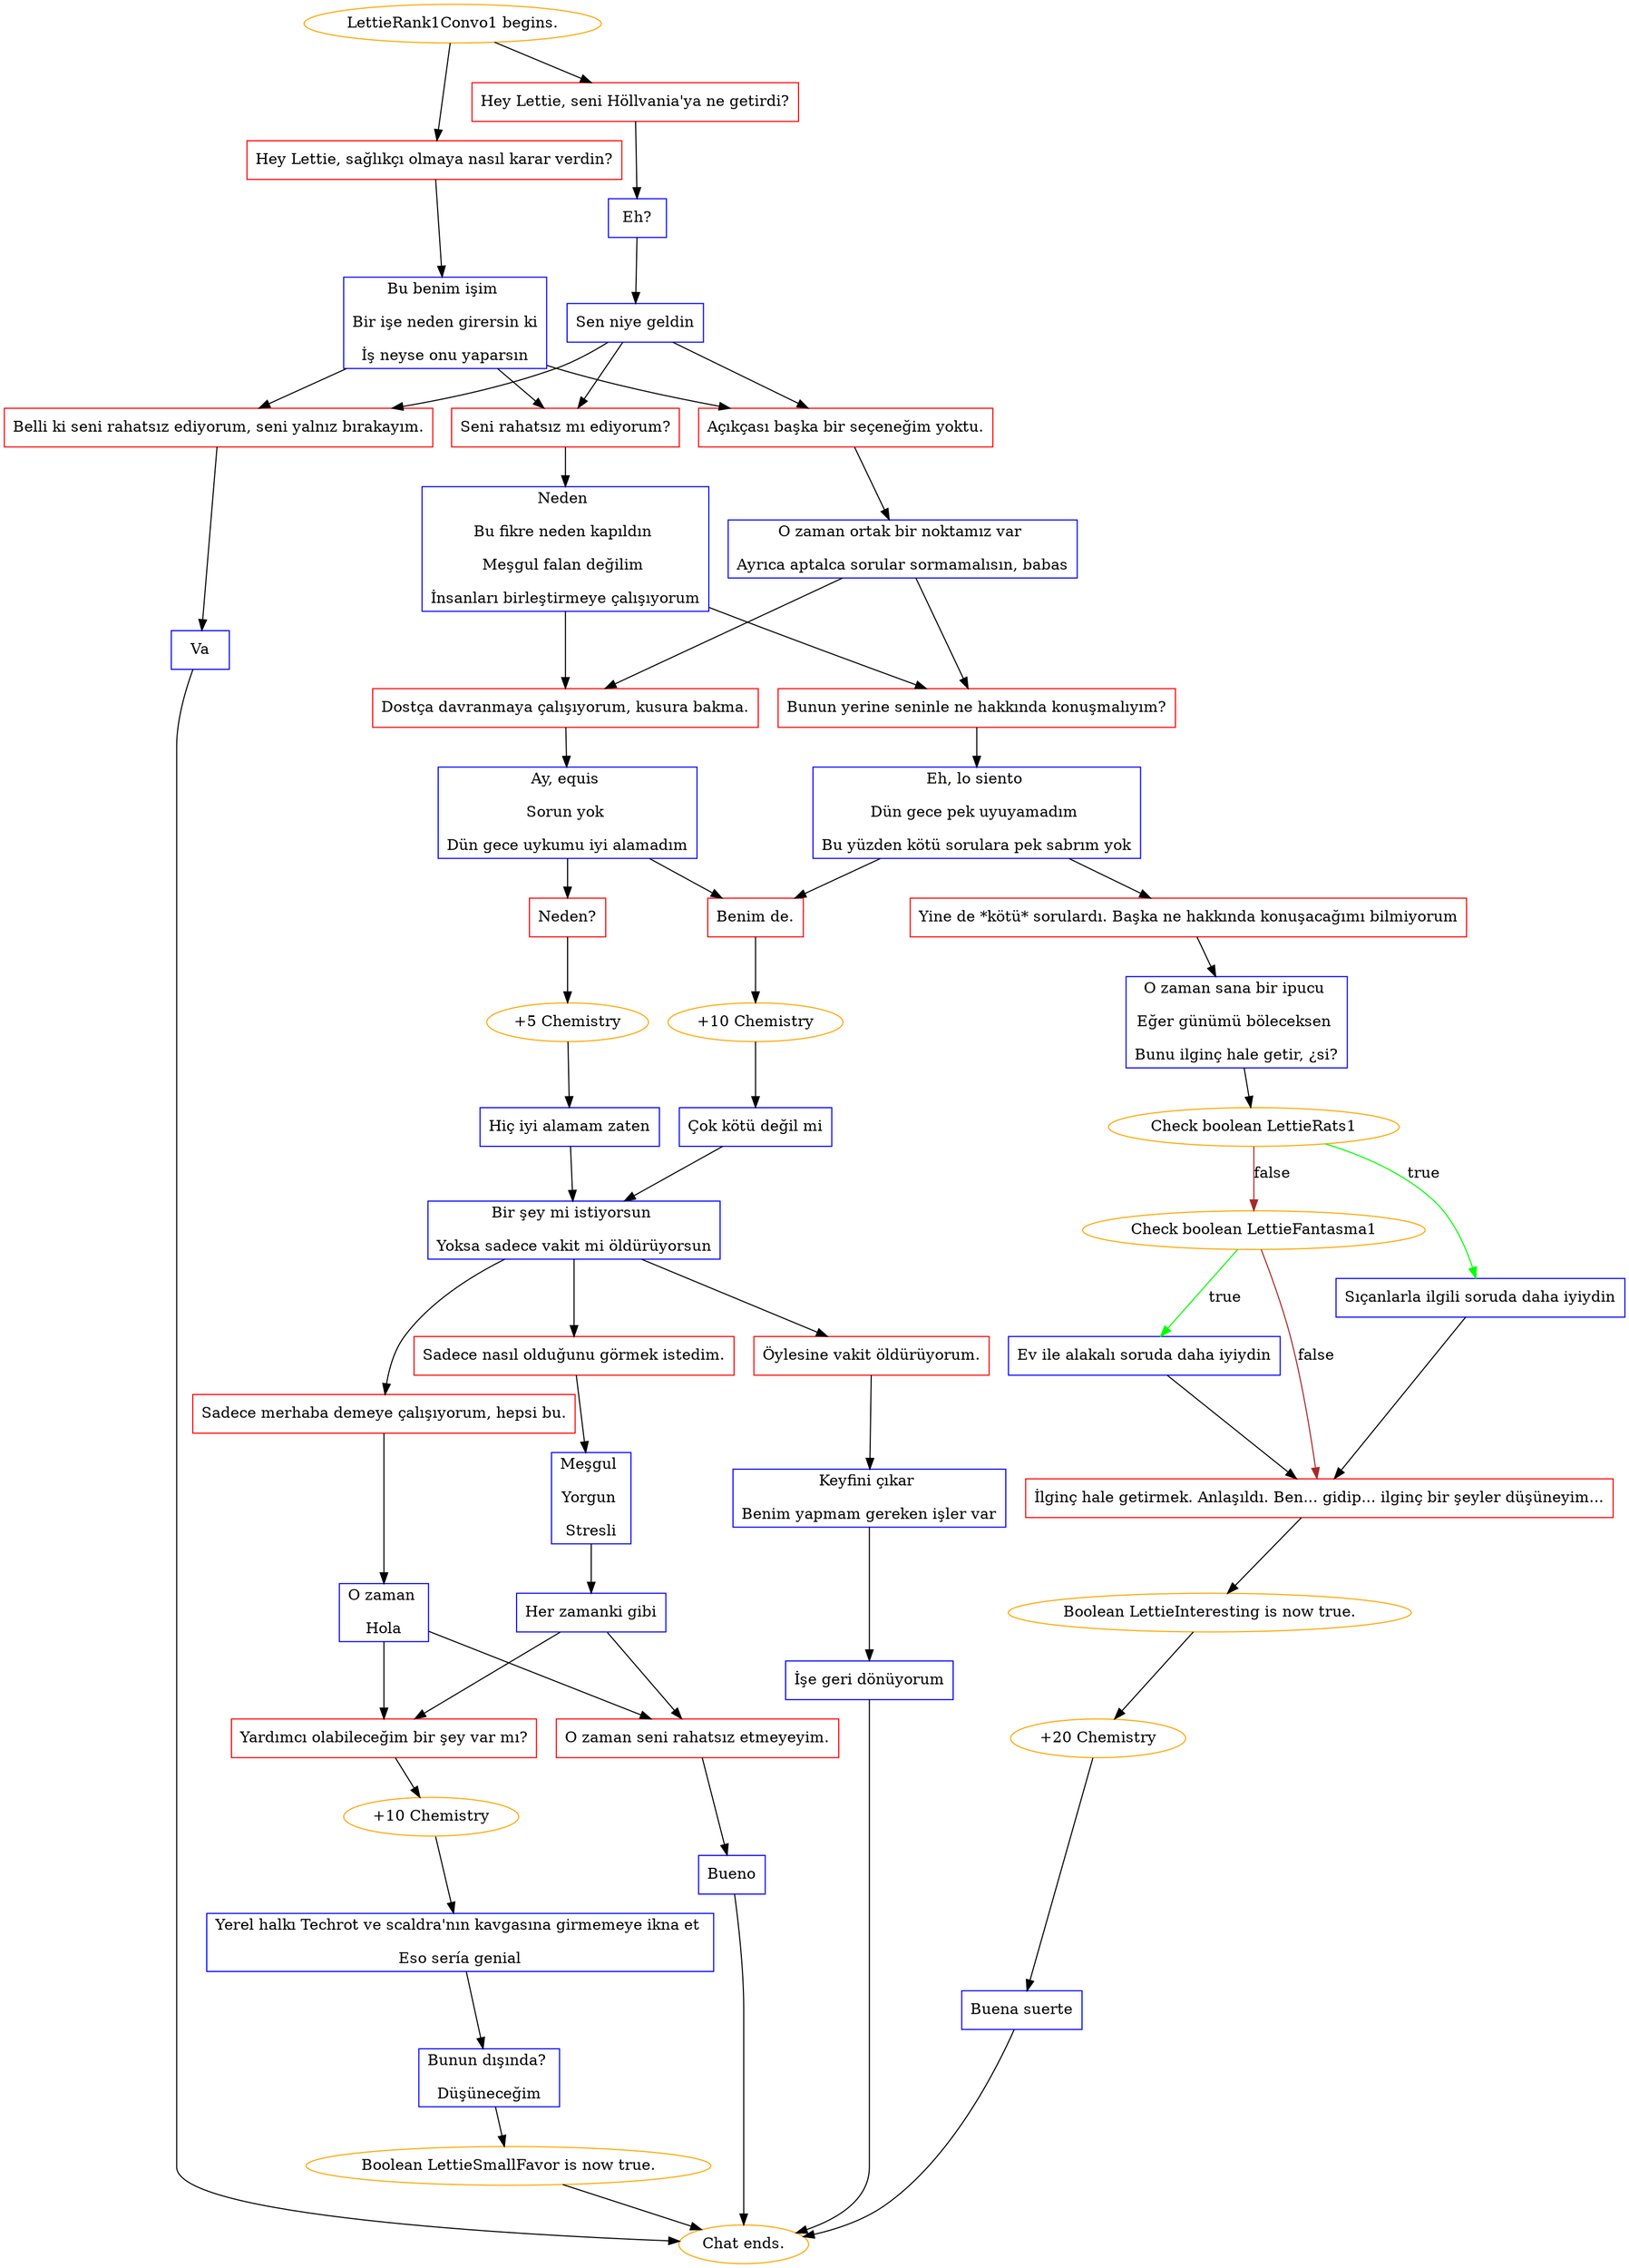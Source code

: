 digraph {
	"LettieRank1Convo1 begins." [color=orange];
		"LettieRank1Convo1 begins." -> j3302063491;
		"LettieRank1Convo1 begins." -> j1865538719;
	j3302063491 [label="Hey Lettie, sağlıkçı olmaya nasıl karar verdin?",shape=box,color=red];
		j3302063491 -> j3416046934;
	j1865538719 [label="Hey Lettie, seni Höllvania'ya ne getirdi?",shape=box,color=red];
		j1865538719 -> j1047740600;
	j3416046934 [label="Bu benim işim 
Bir işe neden girersin ki
İş neyse onu yaparsın",shape=box,color=blue];
		j3416046934 -> j521579339;
		j3416046934 -> j3130031998;
		j3416046934 -> j1861047986;
	j1047740600 [label="Eh?",shape=box,color=blue];
		j1047740600 -> j4216370271;
	j521579339 [label="Açıkçası başka bir seçeneğim yoktu.",shape=box,color=red];
		j521579339 -> j1339858679;
	j3130031998 [label="Seni rahatsız mı ediyorum?",shape=box,color=red];
		j3130031998 -> j430966091;
	j1861047986 [label="Belli ki seni rahatsız ediyorum, seni yalnız bırakayım.",shape=box,color=red];
		j1861047986 -> j2547240352;
	j4216370271 [label="Sen niye geldin",shape=box,color=blue];
		j4216370271 -> j521579339;
		j4216370271 -> j3130031998;
		j4216370271 -> j1861047986;
	j1339858679 [label="O zaman ortak bir noktamız var 
Ayrıca aptalca sorular sormamalısın, babas",shape=box,color=blue];
		j1339858679 -> j757457598;
		j1339858679 -> j214701501;
	j430966091 [label="Neden 
Bu fikre neden kapıldın 
Meşgul falan değilim 
İnsanları birleştirmeye çalışıyorum",shape=box,color=blue];
		j430966091 -> j214701501;
		j430966091 -> j757457598;
	j2547240352 [label="Va",shape=box,color=blue];
		j2547240352 -> "Chat ends.";
	j757457598 [label="Bunun yerine seninle ne hakkında konuşmalıyım?",shape=box,color=red];
		j757457598 -> j3473493197;
	j214701501 [label="Dostça davranmaya çalışıyorum, kusura bakma.",shape=box,color=red];
		j214701501 -> j2306715180;
	"Chat ends." [color=orange];
	j3473493197 [label="Eh, lo siento 
Dün gece pek uyuyamadım 
Bu yüzden kötü sorulara pek sabrım yok",shape=box,color=blue];
		j3473493197 -> j2879709354;
		j3473493197 -> j2539742972;
	j2306715180 [label="Ay, equis 
Sorun yok 
Dün gece uykumu iyi alamadım",shape=box,color=blue];
		j2306715180 -> j592057260;
		j2306715180 -> j2879709354;
	j2879709354 [label="Benim de.",shape=box,color=red];
		j2879709354 -> j4152753575;
	j2539742972 [label="Yine de *kötü* sorulardı. Başka ne hakkında konuşacağımı bilmiyorum",shape=box,color=red];
		j2539742972 -> j1732148456;
	j592057260 [label="Neden?",shape=box,color=red];
		j592057260 -> j3534613187;
	j4152753575 [label="+10 Chemistry",color=orange];
		j4152753575 -> j1526001537;
	j1732148456 [label="O zaman sana bir ipucu 
Eğer günümü böleceksen 
Bunu ilginç hale getir, ¿si?",shape=box,color=blue];
		j1732148456 -> j509805292;
	j3534613187 [label="+5 Chemistry",color=orange];
		j3534613187 -> j416703576;
	j1526001537 [label="Çok kötü değil mi",shape=box,color=blue];
		j1526001537 -> j1170824444;
	j509805292 [label="Check boolean LettieRats1",color=orange];
		j509805292 -> j3831124497 [label=true,color=green];
		j509805292 -> j2015007616 [label=false,color=brown];
	j416703576 [label="Hiç iyi alamam zaten",shape=box,color=blue];
		j416703576 -> j1170824444;
	j1170824444 [label="Bir şey mi istiyorsun 
Yoksa sadece vakit mi öldürüyorsun",shape=box,color=blue];
		j1170824444 -> j3502496918;
		j1170824444 -> j1453261259;
		j1170824444 -> j775177431;
	j3831124497 [label="Sıçanlarla ilgili soruda daha iyiydin",shape=box,color=blue];
		j3831124497 -> j3065166590;
	j2015007616 [label="Check boolean LettieFantasma1",color=orange];
		j2015007616 -> j4045790715 [label=true,color=green];
		j2015007616 -> j3065166590 [label=false,color=brown];
	j3502496918 [label="Sadece merhaba demeye çalışıyorum, hepsi bu.",shape=box,color=red];
		j3502496918 -> j2020939575;
	j1453261259 [label="Sadece nasıl olduğunu görmek istedim.",shape=box,color=red];
		j1453261259 -> j4123694701;
	j775177431 [label="Öylesine vakit öldürüyorum.",shape=box,color=red];
		j775177431 -> j619212376;
	j3065166590 [label="İlginç hale getirmek. Anlaşıldı. Ben... gidip... ilginç bir şeyler düşüneyim...",shape=box,color=red];
		j3065166590 -> j2179501014;
	j4045790715 [label="Ev ile alakalı soruda daha iyiydin",shape=box,color=blue];
		j4045790715 -> j3065166590;
	j2020939575 [label="O zaman 
Hola",shape=box,color=blue];
		j2020939575 -> j2494227943;
		j2020939575 -> j4238216438;
	j4123694701 [label="Meşgul 
Yorgun 
Stresli",shape=box,color=blue];
		j4123694701 -> j3454528736;
	j619212376 [label="Keyfini çıkar 
Benim yapmam gereken işler var",shape=box,color=blue];
		j619212376 -> j1903479305;
	j2179501014 [label="Boolean LettieInteresting is now true.",color=orange];
		j2179501014 -> j1780676929;
	j2494227943 [label="O zaman seni rahatsız etmeyeyim.",shape=box,color=red];
		j2494227943 -> j3748645904;
	j4238216438 [label="Yardımcı olabileceğim bir şey var mı?",shape=box,color=red];
		j4238216438 -> j2048903887;
	j3454528736 [label="Her zamanki gibi",shape=box,color=blue];
		j3454528736 -> j4238216438;
		j3454528736 -> j2494227943;
	j1903479305 [label="İşe geri dönüyorum",shape=box,color=blue];
		j1903479305 -> "Chat ends.";
	j1780676929 [label="+20 Chemistry",color=orange];
		j1780676929 -> j1368267468;
	j3748645904 [label="Bueno",shape=box,color=blue];
		j3748645904 -> "Chat ends.";
	j2048903887 [label="+10 Chemistry",color=orange];
		j2048903887 -> j1758507825;
	j1368267468 [label="Buena suerte",shape=box,color=blue];
		j1368267468 -> "Chat ends.";
	j1758507825 [label="Yerel halkı Techrot ve scaldra'nın kavgasına girmemeye ikna et 
Eso sería genial",shape=box,color=blue];
		j1758507825 -> j881521682;
	j881521682 [label="Bunun dışında? 
Düşüneceğim",shape=box,color=blue];
		j881521682 -> j2570747018;
	j2570747018 [label="Boolean LettieSmallFavor is now true.",color=orange];
		j2570747018 -> "Chat ends.";
}